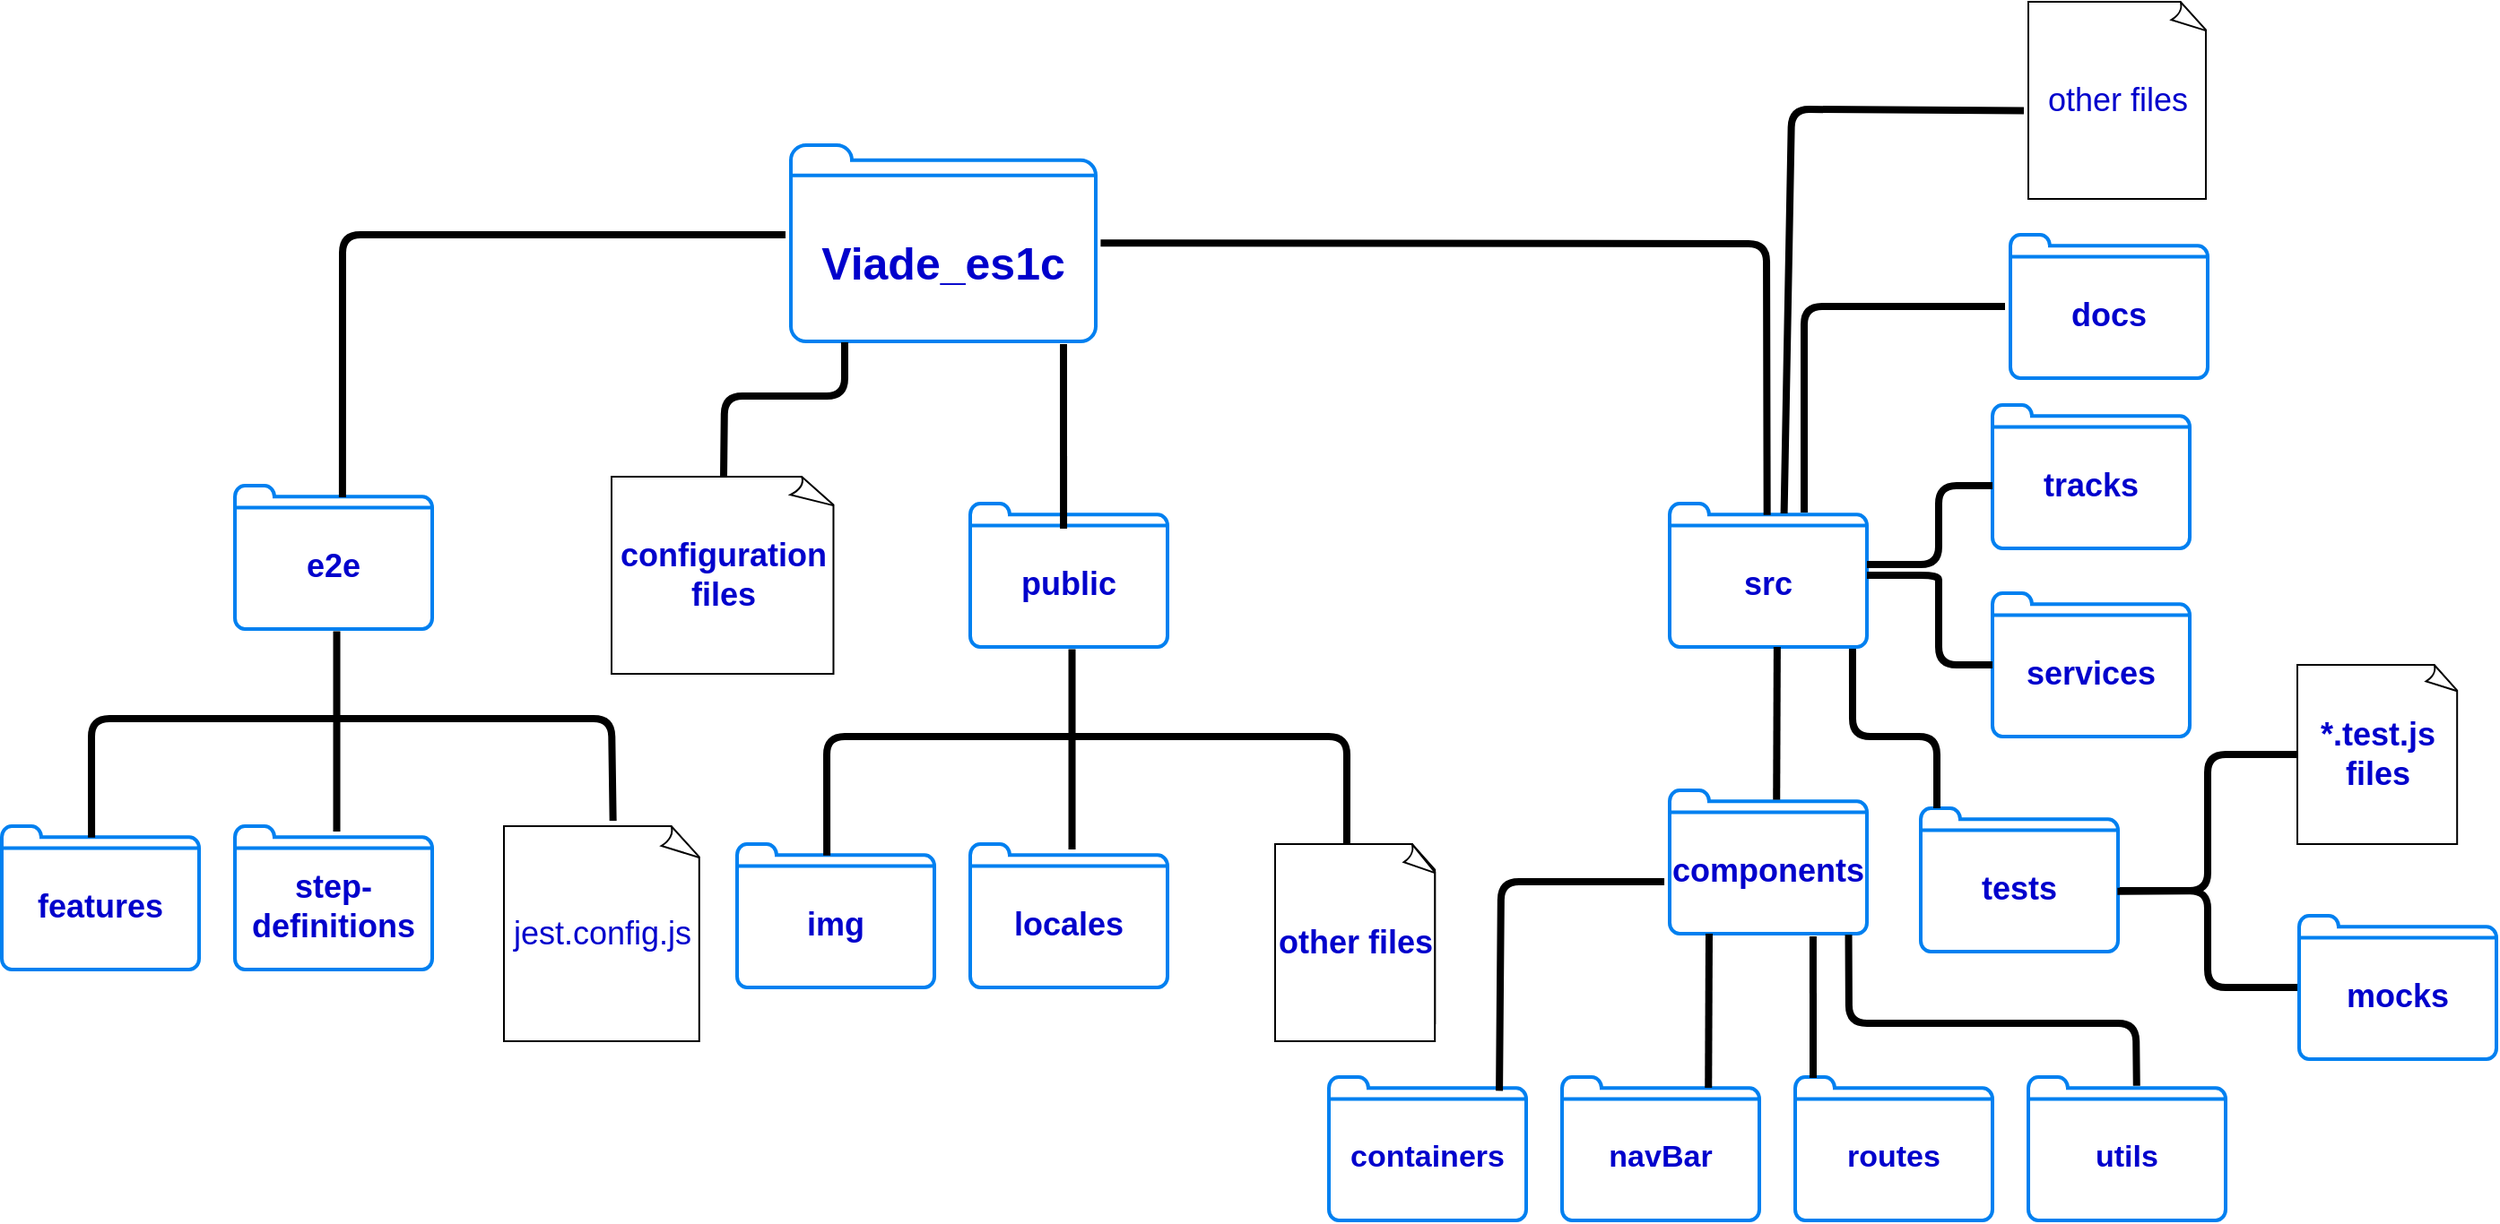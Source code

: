 <mxfile version="13.0.6" type="device"><diagram id="omyhomm6YklFocdM4PY9" name="Page-1"><mxGraphModel dx="2962" dy="1972" grid="1" gridSize="10" guides="1" tooltips="1" connect="1" arrows="1" fold="1" page="1" pageScale="1" pageWidth="827" pageHeight="1169" math="0" shadow="0"><root><mxCell id="0"/><mxCell id="1" parent="0"/><mxCell id="k773l0SeWQkEXvHEsLF6-1" value="" style="html=1;verticalLabelPosition=bottom;align=center;labelBackgroundColor=#ffffff;verticalAlign=top;strokeWidth=2;strokeColor=#0080F0;shadow=0;dashed=0;shape=mxgraph.ios7.icons.folder;" parent="1" vertex="1"><mxGeometry x="290" y="-50" width="170" height="109.5" as="geometry"/></mxCell><mxCell id="k773l0SeWQkEXvHEsLF6-2" value="&lt;font color=&quot;#0000cc&quot; style=&quot;font-size: 25px;&quot;&gt;&lt;b style=&quot;font-size: 25px;&quot;&gt;Viade_es1c&lt;/b&gt;&lt;/font&gt;" style="text;html=1;strokeColor=none;fillColor=none;align=center;verticalAlign=middle;whiteSpace=wrap;rounded=0;fontSize=25;" parent="1" vertex="1"><mxGeometry x="305" y="-20" width="140" height="70" as="geometry"/></mxCell><mxCell id="k773l0SeWQkEXvHEsLF6-3" value="" style="html=1;verticalLabelPosition=bottom;align=center;labelBackgroundColor=#ffffff;verticalAlign=top;strokeWidth=2;strokeColor=#0080F0;shadow=0;dashed=0;shape=mxgraph.ios7.icons.folder;" parent="1" vertex="1"><mxGeometry x="-20" y="140" width="110" height="80" as="geometry"/></mxCell><mxCell id="k773l0SeWQkEXvHEsLF6-5" value="e2e" style="text;html=1;strokeColor=none;fillColor=none;align=center;verticalAlign=middle;whiteSpace=wrap;rounded=0;fontColor=#0000CC;fontStyle=1;fontSize=18;" parent="1" vertex="1"><mxGeometry x="-10" y="160" width="90" height="50" as="geometry"/></mxCell><mxCell id="k773l0SeWQkEXvHEsLF6-15" value="" style="html=1;verticalLabelPosition=bottom;align=center;labelBackgroundColor=#ffffff;verticalAlign=top;strokeWidth=2;strokeColor=#0080F0;shadow=0;dashed=0;shape=mxgraph.ios7.icons.folder;" parent="1" vertex="1"><mxGeometry x="-150" y="330" width="110" height="80" as="geometry"/></mxCell><mxCell id="k773l0SeWQkEXvHEsLF6-16" value="features" style="text;html=1;strokeColor=none;fillColor=none;align=center;verticalAlign=middle;whiteSpace=wrap;rounded=0;fontSize=18;fontColor=#0000CC;fontStyle=1" parent="1" vertex="1"><mxGeometry x="-140" y="350" width="90" height="50" as="geometry"/></mxCell><mxCell id="k773l0SeWQkEXvHEsLF6-17" value="" style="html=1;verticalLabelPosition=bottom;align=center;labelBackgroundColor=#ffffff;verticalAlign=top;strokeWidth=2;strokeColor=#0080F0;shadow=0;dashed=0;shape=mxgraph.ios7.icons.folder;" parent="1" vertex="1"><mxGeometry x="-20" y="330" width="110" height="80" as="geometry"/></mxCell><mxCell id="k773l0SeWQkEXvHEsLF6-18" value="step-definitions" style="text;html=1;strokeColor=none;fillColor=none;align=center;verticalAlign=middle;whiteSpace=wrap;rounded=0;fontSize=18;fontColor=#0000CC;fontStyle=1" parent="1" vertex="1"><mxGeometry x="-10" y="350" width="90" height="50" as="geometry"/></mxCell><mxCell id="k773l0SeWQkEXvHEsLF6-19" value="jest.config.js" style="whiteSpace=wrap;html=1;shape=mxgraph.basic.document;fontSize=18;fontColor=#0000CC;" parent="1" vertex="1"><mxGeometry x="130" y="330" width="110" height="120" as="geometry"/></mxCell><mxCell id="k773l0SeWQkEXvHEsLF6-28" value="" style="endArrow=none;html=1;fontSize=14;fontColor=#0000CC;exitX=0.516;exitY=0.038;exitDx=0;exitDy=0;exitPerimeter=0;entryX=0.516;entryY=1.015;entryDx=0;entryDy=0;entryPerimeter=0;strokeWidth=4;" parent="1" source="k773l0SeWQkEXvHEsLF6-17" target="k773l0SeWQkEXvHEsLF6-3" edge="1"><mxGeometry width="50" height="50" relative="1" as="geometry"><mxPoint x="140" y="300" as="sourcePoint"/><mxPoint x="190" y="250" as="targetPoint"/></mxGeometry></mxCell><mxCell id="k773l0SeWQkEXvHEsLF6-29" value="" style="endArrow=none;html=1;fontSize=14;fontColor=#0000CC;entryX=0.553;entryY=-0.025;entryDx=0;entryDy=0;entryPerimeter=0;exitX=0.455;exitY=0.079;exitDx=0;exitDy=0;exitPerimeter=0;strokeWidth=4;" parent="1" source="k773l0SeWQkEXvHEsLF6-15" target="k773l0SeWQkEXvHEsLF6-19" edge="1"><mxGeometry width="50" height="50" relative="1" as="geometry"><mxPoint x="-100" y="320" as="sourcePoint"/><mxPoint x="190" y="270" as="targetPoint"/><Array as="points"><mxPoint x="-100" y="270"/><mxPoint x="190" y="270"/></Array></mxGeometry></mxCell><mxCell id="k773l0SeWQkEXvHEsLF6-36" value="" style="endArrow=none;html=1;fontSize=14;fontColor=#0000CC;exitX=0.545;exitY=0.081;exitDx=0;exitDy=0;exitPerimeter=0;strokeWidth=4;" parent="1" source="k773l0SeWQkEXvHEsLF6-3" edge="1"><mxGeometry width="50" height="50" relative="1" as="geometry"><mxPoint x="280" y="170" as="sourcePoint"/><mxPoint x="287" as="targetPoint"/><Array as="points"><mxPoint x="40"/></Array></mxGeometry></mxCell><mxCell id="k773l0SeWQkEXvHEsLF6-59" value="" style="html=1;verticalLabelPosition=bottom;align=center;labelBackgroundColor=#ffffff;verticalAlign=top;strokeWidth=2;strokeColor=#0080F0;shadow=0;dashed=0;shape=mxgraph.ios7.icons.folder;" parent="1" vertex="1"><mxGeometry x="390" y="150" width="110" height="80" as="geometry"/></mxCell><mxCell id="k773l0SeWQkEXvHEsLF6-60" value="public" style="text;html=1;strokeColor=none;fillColor=none;align=center;verticalAlign=middle;whiteSpace=wrap;rounded=0;fontColor=#0000CC;fontStyle=1;fontSize=18;" parent="1" vertex="1"><mxGeometry x="400" y="170" width="90" height="50" as="geometry"/></mxCell><mxCell id="k773l0SeWQkEXvHEsLF6-61" value="" style="html=1;verticalLabelPosition=bottom;align=center;labelBackgroundColor=#ffffff;verticalAlign=top;strokeWidth=2;strokeColor=#0080F0;shadow=0;dashed=0;shape=mxgraph.ios7.icons.folder;" parent="1" vertex="1"><mxGeometry x="260" y="340" width="110" height="80" as="geometry"/></mxCell><mxCell id="k773l0SeWQkEXvHEsLF6-62" value="img" style="text;html=1;strokeColor=none;fillColor=none;align=center;verticalAlign=middle;whiteSpace=wrap;rounded=0;fontSize=18;fontColor=#0000CC;fontStyle=1" parent="1" vertex="1"><mxGeometry x="270" y="360" width="90" height="50" as="geometry"/></mxCell><mxCell id="k773l0SeWQkEXvHEsLF6-63" value="" style="html=1;verticalLabelPosition=bottom;align=center;labelBackgroundColor=#ffffff;verticalAlign=top;strokeWidth=2;strokeColor=#0080F0;shadow=0;dashed=0;shape=mxgraph.ios7.icons.folder;" parent="1" vertex="1"><mxGeometry x="390" y="340" width="110" height="80" as="geometry"/></mxCell><mxCell id="k773l0SeWQkEXvHEsLF6-64" value="locales" style="text;html=1;strokeColor=none;fillColor=none;align=center;verticalAlign=middle;whiteSpace=wrap;rounded=0;fontSize=18;fontColor=#0000CC;fontStyle=1" parent="1" vertex="1"><mxGeometry x="400" y="360" width="90" height="50" as="geometry"/></mxCell><mxCell id="k773l0SeWQkEXvHEsLF6-65" value="&lt;b style=&quot;font-size: 17px;&quot;&gt;other files&lt;/b&gt;" style="whiteSpace=wrap;html=1;shape=mxgraph.basic.document;fontSize=17;fontColor=#0000CC;" parent="1" vertex="1"><mxGeometry x="560" y="340" width="90" height="100" as="geometry"/></mxCell><mxCell id="k773l0SeWQkEXvHEsLF6-66" value="" style="endArrow=none;html=1;fontSize=14;fontColor=#0000CC;exitX=0.516;exitY=0.038;exitDx=0;exitDy=0;exitPerimeter=0;entryX=0.516;entryY=1.015;entryDx=0;entryDy=0;entryPerimeter=0;strokeWidth=4;" parent="1" source="k773l0SeWQkEXvHEsLF6-63" target="k773l0SeWQkEXvHEsLF6-59" edge="1"><mxGeometry width="50" height="50" relative="1" as="geometry"><mxPoint x="550" y="310" as="sourcePoint"/><mxPoint x="600" y="260" as="targetPoint"/></mxGeometry></mxCell><mxCell id="k773l0SeWQkEXvHEsLF6-67" value="" style="endArrow=none;html=1;fontSize=14;fontColor=#0000CC;entryX=0.444;entryY=0;entryDx=0;entryDy=0;entryPerimeter=0;exitX=0.455;exitY=0.079;exitDx=0;exitDy=0;exitPerimeter=0;strokeWidth=4;" parent="1" source="k773l0SeWQkEXvHEsLF6-61" target="k773l0SeWQkEXvHEsLF6-65" edge="1"><mxGeometry width="50" height="50" relative="1" as="geometry"><mxPoint x="310" y="330" as="sourcePoint"/><mxPoint x="600" y="280" as="targetPoint"/><Array as="points"><mxPoint x="310" y="280"/><mxPoint x="600" y="280"/></Array></mxGeometry></mxCell><mxCell id="k773l0SeWQkEXvHEsLF6-68" value="" style="endArrow=none;html=1;fontSize=14;fontColor=#0000CC;exitX=0.473;exitY=0.175;exitDx=0;exitDy=0;exitPerimeter=0;strokeWidth=4;" parent="1" source="k773l0SeWQkEXvHEsLF6-59" edge="1"><mxGeometry width="50" height="50" relative="1" as="geometry"><mxPoint x="300" y="260" as="sourcePoint"/><mxPoint x="442" y="61" as="targetPoint"/></mxGeometry></mxCell><mxCell id="k773l0SeWQkEXvHEsLF6-69" value="&lt;b style=&quot;font-size: 18px;&quot;&gt;configuration files&lt;/b&gt;" style="whiteSpace=wrap;html=1;shape=mxgraph.basic.document;fontSize=18;fontColor=#0000CC;" parent="1" vertex="1"><mxGeometry x="190" y="135" width="125" height="110" as="geometry"/></mxCell><mxCell id="k773l0SeWQkEXvHEsLF6-76" value="" style="html=1;verticalLabelPosition=bottom;align=center;labelBackgroundColor=#ffffff;verticalAlign=top;strokeWidth=2;strokeColor=#0080F0;shadow=0;dashed=0;shape=mxgraph.ios7.icons.folder;" parent="1" vertex="1"><mxGeometry x="780" y="150" width="110" height="80" as="geometry"/></mxCell><mxCell id="k773l0SeWQkEXvHEsLF6-77" value="src" style="text;html=1;strokeColor=none;fillColor=none;align=center;verticalAlign=middle;whiteSpace=wrap;rounded=0;fontColor=#0000CC;fontStyle=1;fontSize=18;" parent="1" vertex="1"><mxGeometry x="790" y="170" width="90" height="50" as="geometry"/></mxCell><mxCell id="k773l0SeWQkEXvHEsLF6-80" value="" style="endArrow=none;html=1;fontSize=14;fontColor=#0000CC;entryX=0.494;entryY=0.079;entryDx=0;entryDy=0;entryPerimeter=0;exitX=1.016;exitY=0.499;exitDx=0;exitDy=0;exitPerimeter=0;strokeWidth=4;" parent="1" source="k773l0SeWQkEXvHEsLF6-1" target="k773l0SeWQkEXvHEsLF6-76" edge="1"><mxGeometry width="50" height="50" relative="1" as="geometry"><mxPoint x="740" y="370" as="sourcePoint"/><mxPoint x="790" y="320" as="targetPoint"/><Array as="points"><mxPoint x="834" y="5"/></Array></mxGeometry></mxCell><mxCell id="k773l0SeWQkEXvHEsLF6-81" value="" style="html=1;verticalLabelPosition=bottom;align=center;labelBackgroundColor=#ffffff;verticalAlign=top;strokeWidth=2;strokeColor=#0080F0;shadow=0;dashed=0;shape=mxgraph.ios7.icons.folder;" parent="1" vertex="1"><mxGeometry x="780" y="310" width="110" height="80" as="geometry"/></mxCell><mxCell id="k773l0SeWQkEXvHEsLF6-82" value="components" style="text;html=1;strokeColor=none;fillColor=none;align=center;verticalAlign=middle;whiteSpace=wrap;rounded=0;fontColor=#0000CC;fontStyle=1;fontSize=18;" parent="1" vertex="1"><mxGeometry x="790" y="330" width="90" height="50" as="geometry"/></mxCell><mxCell id="k773l0SeWQkEXvHEsLF6-89" value="" style="html=1;verticalLabelPosition=bottom;align=center;labelBackgroundColor=#ffffff;verticalAlign=top;strokeWidth=2;strokeColor=#0080F0;shadow=0;dashed=0;shape=mxgraph.ios7.icons.folder;" parent="1" vertex="1"><mxGeometry x="970" width="110" height="80" as="geometry"/></mxCell><mxCell id="k773l0SeWQkEXvHEsLF6-90" value="docs" style="text;html=1;strokeColor=none;fillColor=none;align=center;verticalAlign=middle;whiteSpace=wrap;rounded=0;fontColor=#0000CC;fontStyle=1;fontSize=18;" parent="1" vertex="1"><mxGeometry x="980" y="20" width="90" height="50" as="geometry"/></mxCell><mxCell id="k773l0SeWQkEXvHEsLF6-91" value="" style="html=1;verticalLabelPosition=bottom;align=center;labelBackgroundColor=#ffffff;verticalAlign=top;strokeWidth=2;strokeColor=#0080F0;shadow=0;dashed=0;shape=mxgraph.ios7.icons.folder;" parent="1" vertex="1"><mxGeometry x="960" y="200" width="110" height="80" as="geometry"/></mxCell><mxCell id="k773l0SeWQkEXvHEsLF6-92" value="services" style="text;html=1;strokeColor=none;fillColor=none;align=center;verticalAlign=middle;whiteSpace=wrap;rounded=0;fontColor=#0000CC;fontStyle=1;fontSize=18;" parent="1" vertex="1"><mxGeometry x="970" y="220" width="90" height="50" as="geometry"/></mxCell><mxCell id="k773l0SeWQkEXvHEsLF6-93" value="" style="html=1;verticalLabelPosition=bottom;align=center;labelBackgroundColor=#ffffff;verticalAlign=top;strokeWidth=2;strokeColor=#0080F0;shadow=0;dashed=0;shape=mxgraph.ios7.icons.folder;" parent="1" vertex="1"><mxGeometry x="960" y="95" width="110" height="80" as="geometry"/></mxCell><mxCell id="k773l0SeWQkEXvHEsLF6-94" value="tracks" style="text;html=1;strokeColor=none;fillColor=none;align=center;verticalAlign=middle;whiteSpace=wrap;rounded=0;fontColor=#0000CC;fontStyle=1;fontSize=18;" parent="1" vertex="1"><mxGeometry x="970" y="115" width="90" height="50" as="geometry"/></mxCell><mxCell id="k773l0SeWQkEXvHEsLF6-95" value="" style="html=1;verticalLabelPosition=bottom;align=center;labelBackgroundColor=#ffffff;verticalAlign=top;strokeWidth=2;strokeColor=#0080F0;shadow=0;dashed=0;shape=mxgraph.ios7.icons.folder;" parent="1" vertex="1"><mxGeometry x="920" y="320" width="110" height="80" as="geometry"/></mxCell><mxCell id="k773l0SeWQkEXvHEsLF6-96" value="tests" style="text;html=1;strokeColor=none;fillColor=none;align=center;verticalAlign=middle;whiteSpace=wrap;rounded=0;fontColor=#0000CC;fontStyle=1;fontSize=18;" parent="1" vertex="1"><mxGeometry x="930" y="340" width="90" height="50" as="geometry"/></mxCell><mxCell id="k773l0SeWQkEXvHEsLF6-98" value="" style="endArrow=none;html=1;fontSize=14;fontColor=#0000CC;exitX=0;exitY=0.5;exitDx=0;exitDy=0;exitPerimeter=0;" parent="1" source="k773l0SeWQkEXvHEsLF6-91" edge="1"><mxGeometry width="50" height="50" relative="1" as="geometry"><mxPoint x="930" y="260" as="sourcePoint"/><mxPoint x="890" y="190" as="targetPoint"/><Array as="points"><mxPoint x="930" y="240"/><mxPoint x="930" y="200"/><mxPoint x="930" y="190"/><mxPoint x="900" y="190"/></Array></mxGeometry></mxCell><mxCell id="k773l0SeWQkEXvHEsLF6-99" value="" style="endArrow=none;html=1;fontSize=14;fontColor=#0000CC;exitX=0;exitY=0.5;exitDx=0;exitDy=0;exitPerimeter=0;strokeWidth=4;" parent="1" edge="1"><mxGeometry width="50" height="50" relative="1" as="geometry"><mxPoint x="960" y="240" as="sourcePoint"/><mxPoint x="890" y="190" as="targetPoint"/><Array as="points"><mxPoint x="930" y="240"/><mxPoint x="930" y="200"/><mxPoint x="930" y="190"/><mxPoint x="900" y="190"/></Array></mxGeometry></mxCell><mxCell id="k773l0SeWQkEXvHEsLF6-100" value="" style="endArrow=none;html=1;fontSize=14;fontColor=#0000CC;entryX=1;entryY=0.55;entryDx=0;entryDy=0;entryPerimeter=0;exitX=0;exitY=0.688;exitDx=0;exitDy=0;exitPerimeter=0;strokeWidth=4;" parent="1" edge="1"><mxGeometry width="50" height="50" relative="1" as="geometry"><mxPoint x="960" y="140.04" as="sourcePoint"/><mxPoint x="890" y="184" as="targetPoint"/><Array as="points"><mxPoint x="930" y="140"/><mxPoint x="930" y="184"/></Array></mxGeometry></mxCell><mxCell id="k773l0SeWQkEXvHEsLF6-103" value="" style="endArrow=none;html=1;fontSize=14;fontColor=#0000CC;entryX=0.682;entryY=0.063;entryDx=0;entryDy=0;entryPerimeter=0;strokeWidth=4;" parent="1" target="k773l0SeWQkEXvHEsLF6-76" edge="1"><mxGeometry width="50" height="50" relative="1" as="geometry"><mxPoint x="967" y="40" as="sourcePoint"/><mxPoint x="490" y="310" as="targetPoint"/><Array as="points"><mxPoint x="855" y="40"/></Array></mxGeometry></mxCell><mxCell id="k773l0SeWQkEXvHEsLF6-104" value="&lt;b style=&quot;font-size: 18px;&quot;&gt;*.test.js files&lt;/b&gt;" style="whiteSpace=wrap;html=1;shape=mxgraph.basic.document;fontSize=18;fontColor=#0000CC;" parent="1" vertex="1"><mxGeometry x="1130" y="240" width="90" height="100" as="geometry"/></mxCell><mxCell id="k773l0SeWQkEXvHEsLF6-105" value="" style="html=1;verticalLabelPosition=bottom;align=center;labelBackgroundColor=#ffffff;verticalAlign=top;strokeWidth=2;strokeColor=#0080F0;shadow=0;dashed=0;shape=mxgraph.ios7.icons.folder;" parent="1" vertex="1"><mxGeometry x="1131" y="380" width="110" height="80" as="geometry"/></mxCell><mxCell id="k773l0SeWQkEXvHEsLF6-106" value="mocks" style="text;html=1;strokeColor=none;fillColor=none;align=center;verticalAlign=middle;whiteSpace=wrap;rounded=0;fontColor=#0000CC;fontStyle=1;fontSize=18;" parent="1" vertex="1"><mxGeometry x="1141" y="400" width="90" height="50" as="geometry"/></mxCell><mxCell id="k773l0SeWQkEXvHEsLF6-107" value="" style="endArrow=none;html=1;fontSize=14;fontColor=#0000CC;exitX=0.997;exitY=0.579;exitDx=0;exitDy=0;exitPerimeter=0;strokeWidth=4;" parent="1" source="k773l0SeWQkEXvHEsLF6-95" edge="1"><mxGeometry width="50" height="50" relative="1" as="geometry"><mxPoint x="730" y="350" as="sourcePoint"/><mxPoint x="1130" y="420" as="targetPoint"/><Array as="points"><mxPoint x="1080" y="366"/><mxPoint x="1080" y="420"/></Array></mxGeometry></mxCell><mxCell id="k773l0SeWQkEXvHEsLF6-108" value="" style="endArrow=none;html=1;fontSize=14;fontColor=#0000CC;exitX=0;exitY=0.5;exitDx=0;exitDy=0;exitPerimeter=0;entryX=1.009;entryY=0.575;entryDx=0;entryDy=0;entryPerimeter=0;strokeWidth=4;" parent="1" source="k773l0SeWQkEXvHEsLF6-104" target="k773l0SeWQkEXvHEsLF6-95" edge="1"><mxGeometry width="50" height="50" relative="1" as="geometry"><mxPoint x="770" y="380" as="sourcePoint"/><mxPoint x="820" y="330" as="targetPoint"/><Array as="points"><mxPoint x="1080" y="290"/><mxPoint x="1080" y="366"/></Array></mxGeometry></mxCell><mxCell id="k773l0SeWQkEXvHEsLF6-109" value="" style="endArrow=none;html=1;fontSize=14;fontColor=#0000CC;entryX=0.545;entryY=1;entryDx=0;entryDy=0;entryPerimeter=0;exitX=0.542;exitY=0.065;exitDx=0;exitDy=0;exitPerimeter=0;strokeWidth=4;" parent="1" source="k773l0SeWQkEXvHEsLF6-81" target="k773l0SeWQkEXvHEsLF6-76" edge="1"><mxGeometry width="50" height="50" relative="1" as="geometry"><mxPoint x="710" y="360" as="sourcePoint"/><mxPoint x="760" y="310" as="targetPoint"/></mxGeometry></mxCell><mxCell id="k773l0SeWQkEXvHEsLF6-110" value="" style="html=1;verticalLabelPosition=bottom;align=center;labelBackgroundColor=#ffffff;verticalAlign=top;strokeWidth=2;strokeColor=#0080F0;shadow=0;dashed=0;shape=mxgraph.ios7.icons.folder;" parent="1" vertex="1"><mxGeometry x="590" y="470" width="110" height="80" as="geometry"/></mxCell><mxCell id="k773l0SeWQkEXvHEsLF6-111" value="containers" style="text;html=1;strokeColor=none;fillColor=none;align=center;verticalAlign=middle;whiteSpace=wrap;rounded=0;fontSize=17;fontColor=#0000CC;fontStyle=1;strokeWidth=1;" parent="1" vertex="1"><mxGeometry x="600" y="490" width="90" height="50" as="geometry"/></mxCell><mxCell id="k773l0SeWQkEXvHEsLF6-112" value="" style="html=1;verticalLabelPosition=bottom;align=center;labelBackgroundColor=#ffffff;verticalAlign=top;strokeWidth=2;strokeColor=#0080F0;shadow=0;dashed=0;shape=mxgraph.ios7.icons.folder;" parent="1" vertex="1"><mxGeometry x="720" y="470" width="110" height="80" as="geometry"/></mxCell><mxCell id="k773l0SeWQkEXvHEsLF6-113" value="navBar" style="text;html=1;strokeColor=none;fillColor=none;align=center;verticalAlign=middle;whiteSpace=wrap;rounded=0;fontSize=17;fontColor=#0000CC;fontStyle=1" parent="1" vertex="1"><mxGeometry x="730" y="490" width="90" height="50" as="geometry"/></mxCell><mxCell id="k773l0SeWQkEXvHEsLF6-114" value="" style="html=1;verticalLabelPosition=bottom;align=center;labelBackgroundColor=#ffffff;verticalAlign=top;strokeWidth=2;strokeColor=#0080F0;shadow=0;dashed=0;shape=mxgraph.ios7.icons.folder;" parent="1" vertex="1"><mxGeometry x="980" y="470" width="110" height="80" as="geometry"/></mxCell><mxCell id="k773l0SeWQkEXvHEsLF6-115" value="utils" style="text;html=1;strokeColor=none;fillColor=none;align=center;verticalAlign=middle;whiteSpace=wrap;rounded=0;fontSize=17;fontColor=#0000CC;fontStyle=1" parent="1" vertex="1"><mxGeometry x="990" y="490" width="90" height="50" as="geometry"/></mxCell><mxCell id="k773l0SeWQkEXvHEsLF6-116" value="" style="html=1;verticalLabelPosition=bottom;align=center;labelBackgroundColor=#ffffff;verticalAlign=top;strokeWidth=2;strokeColor=#0080F0;shadow=0;dashed=0;shape=mxgraph.ios7.icons.folder;" parent="1" vertex="1"><mxGeometry x="850" y="470" width="110" height="80" as="geometry"/></mxCell><mxCell id="k773l0SeWQkEXvHEsLF6-117" value="routes" style="text;html=1;strokeColor=none;fillColor=none;align=center;verticalAlign=middle;whiteSpace=wrap;rounded=0;fontSize=17;fontColor=#0000CC;fontStyle=1" parent="1" vertex="1"><mxGeometry x="860" y="490" width="90" height="50" as="geometry"/></mxCell><mxCell id="k773l0SeWQkEXvHEsLF6-121" value="" style="endArrow=none;html=1;fontSize=16;fontColor=#0000CC;entryX=-0.027;entryY=0.638;entryDx=0;entryDy=0;entryPerimeter=0;exitX=0.864;exitY=0.096;exitDx=0;exitDy=0;exitPerimeter=0;strokeWidth=4;" parent="1" source="k773l0SeWQkEXvHEsLF6-110" target="k773l0SeWQkEXvHEsLF6-81" edge="1"><mxGeometry width="50" height="50" relative="1" as="geometry"><mxPoint x="686" y="472" as="sourcePoint"/><mxPoint x="830" y="400" as="targetPoint"/><Array as="points"><mxPoint x="686" y="361"/></Array></mxGeometry></mxCell><mxCell id="k773l0SeWQkEXvHEsLF6-122" value="" style="endArrow=none;html=1;fontSize=16;fontColor=#0000CC;entryX=0.927;entryY=1.013;entryDx=0;entryDy=0;entryPerimeter=0;exitX=0.082;exitY=0;exitDx=0;exitDy=0;exitPerimeter=0;strokeWidth=4;" parent="1" source="k773l0SeWQkEXvHEsLF6-95" target="k773l0SeWQkEXvHEsLF6-76" edge="1"><mxGeometry width="50" height="50" relative="1" as="geometry"><mxPoint x="780" y="450" as="sourcePoint"/><mxPoint x="830" y="400" as="targetPoint"/><Array as="points"><mxPoint x="929" y="280"/><mxPoint x="882" y="280"/></Array></mxGeometry></mxCell><mxCell id="k773l0SeWQkEXvHEsLF6-124" value="" style="endArrow=none;html=1;fontSize=16;fontColor=#0000CC;exitX=0.742;exitY=0.075;exitDx=0;exitDy=0;exitPerimeter=0;strokeWidth=4;" parent="1" source="k773l0SeWQkEXvHEsLF6-112" edge="1"><mxGeometry width="50" height="50" relative="1" as="geometry"><mxPoint x="790" y="450" as="sourcePoint"/><mxPoint x="802" y="390" as="targetPoint"/></mxGeometry></mxCell><mxCell id="k773l0SeWQkEXvHEsLF6-125" value="" style="endArrow=none;html=1;fontSize=16;fontColor=#0000CC;entryX=0.727;entryY=1.018;entryDx=0;entryDy=0;entryPerimeter=0;exitX=0.091;exitY=0.007;exitDx=0;exitDy=0;exitPerimeter=0;strokeWidth=4;" parent="1" source="k773l0SeWQkEXvHEsLF6-116" target="k773l0SeWQkEXvHEsLF6-81" edge="1"><mxGeometry width="50" height="50" relative="1" as="geometry"><mxPoint x="840" y="510" as="sourcePoint"/><mxPoint x="890" y="460" as="targetPoint"/></mxGeometry></mxCell><mxCell id="k773l0SeWQkEXvHEsLF6-126" value="" style="endArrow=none;html=1;fontSize=16;fontColor=#0000CC;entryX=0.549;entryY=0.061;entryDx=0;entryDy=0;entryPerimeter=0;exitX=0.907;exitY=1.008;exitDx=0;exitDy=0;exitPerimeter=0;strokeWidth=4;" parent="1" source="k773l0SeWQkEXvHEsLF6-81" target="k773l0SeWQkEXvHEsLF6-114" edge="1"><mxGeometry width="50" height="50" relative="1" as="geometry"><mxPoint x="750" y="520" as="sourcePoint"/><mxPoint x="800" y="470" as="targetPoint"/><Array as="points"><mxPoint x="880" y="440"/><mxPoint x="1040" y="440"/></Array></mxGeometry></mxCell><mxCell id="k773l0SeWQkEXvHEsLF6-127" value="&lt;b style=&quot;font-size: 18px;&quot;&gt;other files&lt;/b&gt;" style="whiteSpace=wrap;html=1;shape=mxgraph.basic.document;fontSize=18;fontColor=#0000CC;" parent="1" vertex="1"><mxGeometry x="560" y="340" width="90" height="110" as="geometry"/></mxCell><mxCell id="chccZEH_r6A55RxcBWbv-1" value="other files" style="whiteSpace=wrap;html=1;shape=mxgraph.basic.document;fontSize=18;fontColor=#0000CC;" vertex="1" parent="1"><mxGeometry x="980" y="-130" width="100" height="110" as="geometry"/></mxCell><mxCell id="chccZEH_r6A55RxcBWbv-2" value="" style="endArrow=none;html=1;fontSize=14;fontColor=#0000CC;exitX=0.5;exitY=0;exitDx=0;exitDy=0;exitPerimeter=0;strokeWidth=4;" edge="1" parent="1" source="k773l0SeWQkEXvHEsLF6-69"><mxGeometry width="50" height="50" relative="1" as="geometry"><mxPoint x="452.03" y="174" as="sourcePoint"/><mxPoint x="320" y="60" as="targetPoint"/><Array as="points"><mxPoint x="253" y="90"/><mxPoint x="320" y="90"/></Array></mxGeometry></mxCell><mxCell id="chccZEH_r6A55RxcBWbv-3" value="" style="endArrow=none;html=1;fontSize=14;fontColor=#0000CC;strokeWidth=4;entryX=0.58;entryY=0.069;entryDx=0;entryDy=0;entryPerimeter=0;exitX=-0.025;exitY=0.552;exitDx=0;exitDy=0;exitPerimeter=0;" edge="1" parent="1" source="chccZEH_r6A55RxcBWbv-1" target="k773l0SeWQkEXvHEsLF6-76"><mxGeometry width="50" height="50" relative="1" as="geometry"><mxPoint x="848" y="-195" as="sourcePoint"/><mxPoint x="844" y="150" as="targetPoint"/><Array as="points"><mxPoint x="848" y="-70.04"/></Array></mxGeometry></mxCell></root></mxGraphModel></diagram></mxfile>